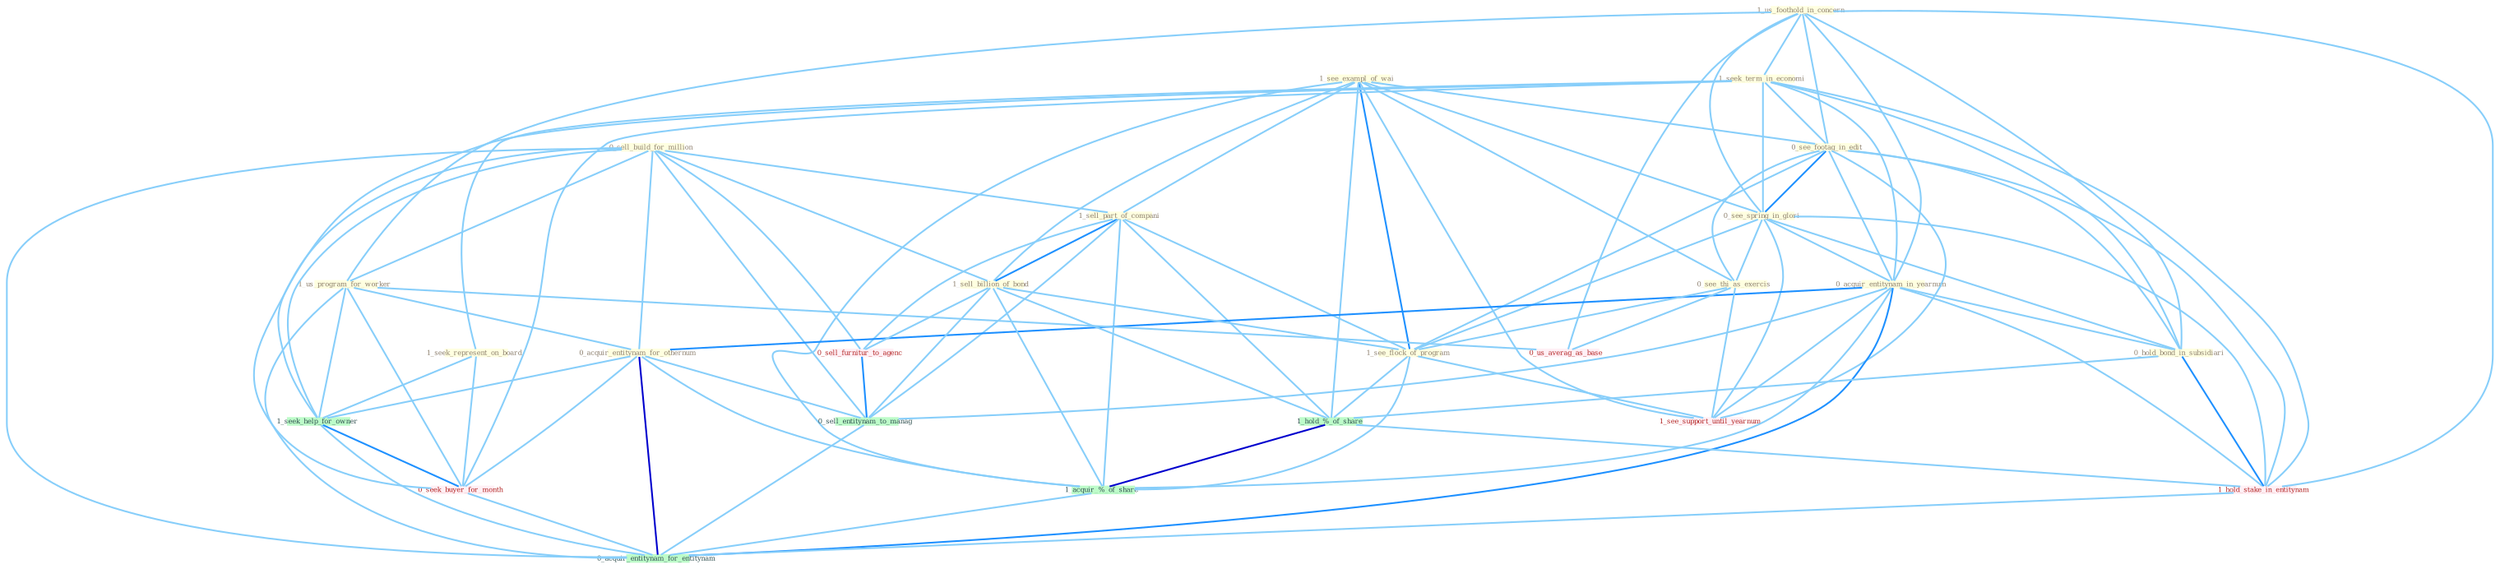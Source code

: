 Graph G{ 
    node
    [shape=polygon,style=filled,width=.5,height=.06,color="#BDFCC9",fixedsize=true,fontsize=4,
    fontcolor="#2f4f4f"];
    {node
    [color="#ffffe0", fontcolor="#8b7d6b"] "1_see_exampl_of_wai " "0_sell_build_for_million " "1_sell_part_of_compani " "1_us_foothold_in_concern " "1_seek_term_in_economi " "0_see_footag_in_edit " "0_see_spring_in_glori " "0_acquir_entitynam_in_yearnum " "1_us_program_for_worker " "0_hold_bond_in_subsidiari " "1_seek_represent_on_board " "1_sell_billion_of_bond " "0_see_thi_as_exercis " "1_see_flock_of_program " "0_acquir_entitynam_for_othernum "}
{node [color="#fff0f5", fontcolor="#b22222"] "1_hold_stake_in_entitynam " "0_seek_buyer_for_month " "1_see_support_until_yearnum " "0_sell_furnitur_to_agenc " "0_us_averag_as_base "}
edge [color="#B0E2FF"];

	"1_see_exampl_of_wai " -- "1_sell_part_of_compani " [w="1", color="#87cefa" ];
	"1_see_exampl_of_wai " -- "0_see_footag_in_edit " [w="1", color="#87cefa" ];
	"1_see_exampl_of_wai " -- "0_see_spring_in_glori " [w="1", color="#87cefa" ];
	"1_see_exampl_of_wai " -- "1_sell_billion_of_bond " [w="1", color="#87cefa" ];
	"1_see_exampl_of_wai " -- "0_see_thi_as_exercis " [w="1", color="#87cefa" ];
	"1_see_exampl_of_wai " -- "1_see_flock_of_program " [w="2", color="#1e90ff" , len=0.8];
	"1_see_exampl_of_wai " -- "1_hold_%_of_share " [w="1", color="#87cefa" ];
	"1_see_exampl_of_wai " -- "1_acquir_%_of_share " [w="1", color="#87cefa" ];
	"1_see_exampl_of_wai " -- "1_see_support_until_yearnum " [w="1", color="#87cefa" ];
	"0_sell_build_for_million " -- "1_sell_part_of_compani " [w="1", color="#87cefa" ];
	"0_sell_build_for_million " -- "1_us_program_for_worker " [w="1", color="#87cefa" ];
	"0_sell_build_for_million " -- "1_sell_billion_of_bond " [w="1", color="#87cefa" ];
	"0_sell_build_for_million " -- "0_acquir_entitynam_for_othernum " [w="1", color="#87cefa" ];
	"0_sell_build_for_million " -- "1_seek_help_for_owner " [w="1", color="#87cefa" ];
	"0_sell_build_for_million " -- "0_seek_buyer_for_month " [w="1", color="#87cefa" ];
	"0_sell_build_for_million " -- "0_sell_furnitur_to_agenc " [w="1", color="#87cefa" ];
	"0_sell_build_for_million " -- "0_sell_entitynam_to_manag " [w="1", color="#87cefa" ];
	"0_sell_build_for_million " -- "0_acquir_entitynam_for_entitynam " [w="1", color="#87cefa" ];
	"1_sell_part_of_compani " -- "1_sell_billion_of_bond " [w="2", color="#1e90ff" , len=0.8];
	"1_sell_part_of_compani " -- "1_see_flock_of_program " [w="1", color="#87cefa" ];
	"1_sell_part_of_compani " -- "1_hold_%_of_share " [w="1", color="#87cefa" ];
	"1_sell_part_of_compani " -- "1_acquir_%_of_share " [w="1", color="#87cefa" ];
	"1_sell_part_of_compani " -- "0_sell_furnitur_to_agenc " [w="1", color="#87cefa" ];
	"1_sell_part_of_compani " -- "0_sell_entitynam_to_manag " [w="1", color="#87cefa" ];
	"1_us_foothold_in_concern " -- "1_seek_term_in_economi " [w="1", color="#87cefa" ];
	"1_us_foothold_in_concern " -- "0_see_footag_in_edit " [w="1", color="#87cefa" ];
	"1_us_foothold_in_concern " -- "0_see_spring_in_glori " [w="1", color="#87cefa" ];
	"1_us_foothold_in_concern " -- "0_acquir_entitynam_in_yearnum " [w="1", color="#87cefa" ];
	"1_us_foothold_in_concern " -- "1_us_program_for_worker " [w="1", color="#87cefa" ];
	"1_us_foothold_in_concern " -- "0_hold_bond_in_subsidiari " [w="1", color="#87cefa" ];
	"1_us_foothold_in_concern " -- "1_hold_stake_in_entitynam " [w="1", color="#87cefa" ];
	"1_us_foothold_in_concern " -- "0_us_averag_as_base " [w="1", color="#87cefa" ];
	"1_seek_term_in_economi " -- "0_see_footag_in_edit " [w="1", color="#87cefa" ];
	"1_seek_term_in_economi " -- "0_see_spring_in_glori " [w="1", color="#87cefa" ];
	"1_seek_term_in_economi " -- "0_acquir_entitynam_in_yearnum " [w="1", color="#87cefa" ];
	"1_seek_term_in_economi " -- "0_hold_bond_in_subsidiari " [w="1", color="#87cefa" ];
	"1_seek_term_in_economi " -- "1_seek_represent_on_board " [w="1", color="#87cefa" ];
	"1_seek_term_in_economi " -- "1_hold_stake_in_entitynam " [w="1", color="#87cefa" ];
	"1_seek_term_in_economi " -- "1_seek_help_for_owner " [w="1", color="#87cefa" ];
	"1_seek_term_in_economi " -- "0_seek_buyer_for_month " [w="1", color="#87cefa" ];
	"0_see_footag_in_edit " -- "0_see_spring_in_glori " [w="2", color="#1e90ff" , len=0.8];
	"0_see_footag_in_edit " -- "0_acquir_entitynam_in_yearnum " [w="1", color="#87cefa" ];
	"0_see_footag_in_edit " -- "0_hold_bond_in_subsidiari " [w="1", color="#87cefa" ];
	"0_see_footag_in_edit " -- "0_see_thi_as_exercis " [w="1", color="#87cefa" ];
	"0_see_footag_in_edit " -- "1_see_flock_of_program " [w="1", color="#87cefa" ];
	"0_see_footag_in_edit " -- "1_hold_stake_in_entitynam " [w="1", color="#87cefa" ];
	"0_see_footag_in_edit " -- "1_see_support_until_yearnum " [w="1", color="#87cefa" ];
	"0_see_spring_in_glori " -- "0_acquir_entitynam_in_yearnum " [w="1", color="#87cefa" ];
	"0_see_spring_in_glori " -- "0_hold_bond_in_subsidiari " [w="1", color="#87cefa" ];
	"0_see_spring_in_glori " -- "0_see_thi_as_exercis " [w="1", color="#87cefa" ];
	"0_see_spring_in_glori " -- "1_see_flock_of_program " [w="1", color="#87cefa" ];
	"0_see_spring_in_glori " -- "1_hold_stake_in_entitynam " [w="1", color="#87cefa" ];
	"0_see_spring_in_glori " -- "1_see_support_until_yearnum " [w="1", color="#87cefa" ];
	"0_acquir_entitynam_in_yearnum " -- "0_hold_bond_in_subsidiari " [w="1", color="#87cefa" ];
	"0_acquir_entitynam_in_yearnum " -- "0_acquir_entitynam_for_othernum " [w="2", color="#1e90ff" , len=0.8];
	"0_acquir_entitynam_in_yearnum " -- "1_hold_stake_in_entitynam " [w="1", color="#87cefa" ];
	"0_acquir_entitynam_in_yearnum " -- "1_acquir_%_of_share " [w="1", color="#87cefa" ];
	"0_acquir_entitynam_in_yearnum " -- "1_see_support_until_yearnum " [w="1", color="#87cefa" ];
	"0_acquir_entitynam_in_yearnum " -- "0_sell_entitynam_to_manag " [w="1", color="#87cefa" ];
	"0_acquir_entitynam_in_yearnum " -- "0_acquir_entitynam_for_entitynam " [w="2", color="#1e90ff" , len=0.8];
	"1_us_program_for_worker " -- "0_acquir_entitynam_for_othernum " [w="1", color="#87cefa" ];
	"1_us_program_for_worker " -- "1_seek_help_for_owner " [w="1", color="#87cefa" ];
	"1_us_program_for_worker " -- "0_seek_buyer_for_month " [w="1", color="#87cefa" ];
	"1_us_program_for_worker " -- "0_us_averag_as_base " [w="1", color="#87cefa" ];
	"1_us_program_for_worker " -- "0_acquir_entitynam_for_entitynam " [w="1", color="#87cefa" ];
	"0_hold_bond_in_subsidiari " -- "1_hold_%_of_share " [w="1", color="#87cefa" ];
	"0_hold_bond_in_subsidiari " -- "1_hold_stake_in_entitynam " [w="2", color="#1e90ff" , len=0.8];
	"1_seek_represent_on_board " -- "1_seek_help_for_owner " [w="1", color="#87cefa" ];
	"1_seek_represent_on_board " -- "0_seek_buyer_for_month " [w="1", color="#87cefa" ];
	"1_sell_billion_of_bond " -- "1_see_flock_of_program " [w="1", color="#87cefa" ];
	"1_sell_billion_of_bond " -- "1_hold_%_of_share " [w="1", color="#87cefa" ];
	"1_sell_billion_of_bond " -- "1_acquir_%_of_share " [w="1", color="#87cefa" ];
	"1_sell_billion_of_bond " -- "0_sell_furnitur_to_agenc " [w="1", color="#87cefa" ];
	"1_sell_billion_of_bond " -- "0_sell_entitynam_to_manag " [w="1", color="#87cefa" ];
	"0_see_thi_as_exercis " -- "1_see_flock_of_program " [w="1", color="#87cefa" ];
	"0_see_thi_as_exercis " -- "1_see_support_until_yearnum " [w="1", color="#87cefa" ];
	"0_see_thi_as_exercis " -- "0_us_averag_as_base " [w="1", color="#87cefa" ];
	"1_see_flock_of_program " -- "1_hold_%_of_share " [w="1", color="#87cefa" ];
	"1_see_flock_of_program " -- "1_acquir_%_of_share " [w="1", color="#87cefa" ];
	"1_see_flock_of_program " -- "1_see_support_until_yearnum " [w="1", color="#87cefa" ];
	"0_acquir_entitynam_for_othernum " -- "1_seek_help_for_owner " [w="1", color="#87cefa" ];
	"0_acquir_entitynam_for_othernum " -- "0_seek_buyer_for_month " [w="1", color="#87cefa" ];
	"0_acquir_entitynam_for_othernum " -- "1_acquir_%_of_share " [w="1", color="#87cefa" ];
	"0_acquir_entitynam_for_othernum " -- "0_sell_entitynam_to_manag " [w="1", color="#87cefa" ];
	"0_acquir_entitynam_for_othernum " -- "0_acquir_entitynam_for_entitynam " [w="3", color="#0000cd" , len=0.6];
	"1_hold_%_of_share " -- "1_hold_stake_in_entitynam " [w="1", color="#87cefa" ];
	"1_hold_%_of_share " -- "1_acquir_%_of_share " [w="3", color="#0000cd" , len=0.6];
	"1_hold_stake_in_entitynam " -- "0_acquir_entitynam_for_entitynam " [w="1", color="#87cefa" ];
	"1_seek_help_for_owner " -- "0_seek_buyer_for_month " [w="2", color="#1e90ff" , len=0.8];
	"1_seek_help_for_owner " -- "0_acquir_entitynam_for_entitynam " [w="1", color="#87cefa" ];
	"0_seek_buyer_for_month " -- "0_acquir_entitynam_for_entitynam " [w="1", color="#87cefa" ];
	"1_acquir_%_of_share " -- "0_acquir_entitynam_for_entitynam " [w="1", color="#87cefa" ];
	"0_sell_furnitur_to_agenc " -- "0_sell_entitynam_to_manag " [w="2", color="#1e90ff" , len=0.8];
	"0_sell_entitynam_to_manag " -- "0_acquir_entitynam_for_entitynam " [w="1", color="#87cefa" ];
}